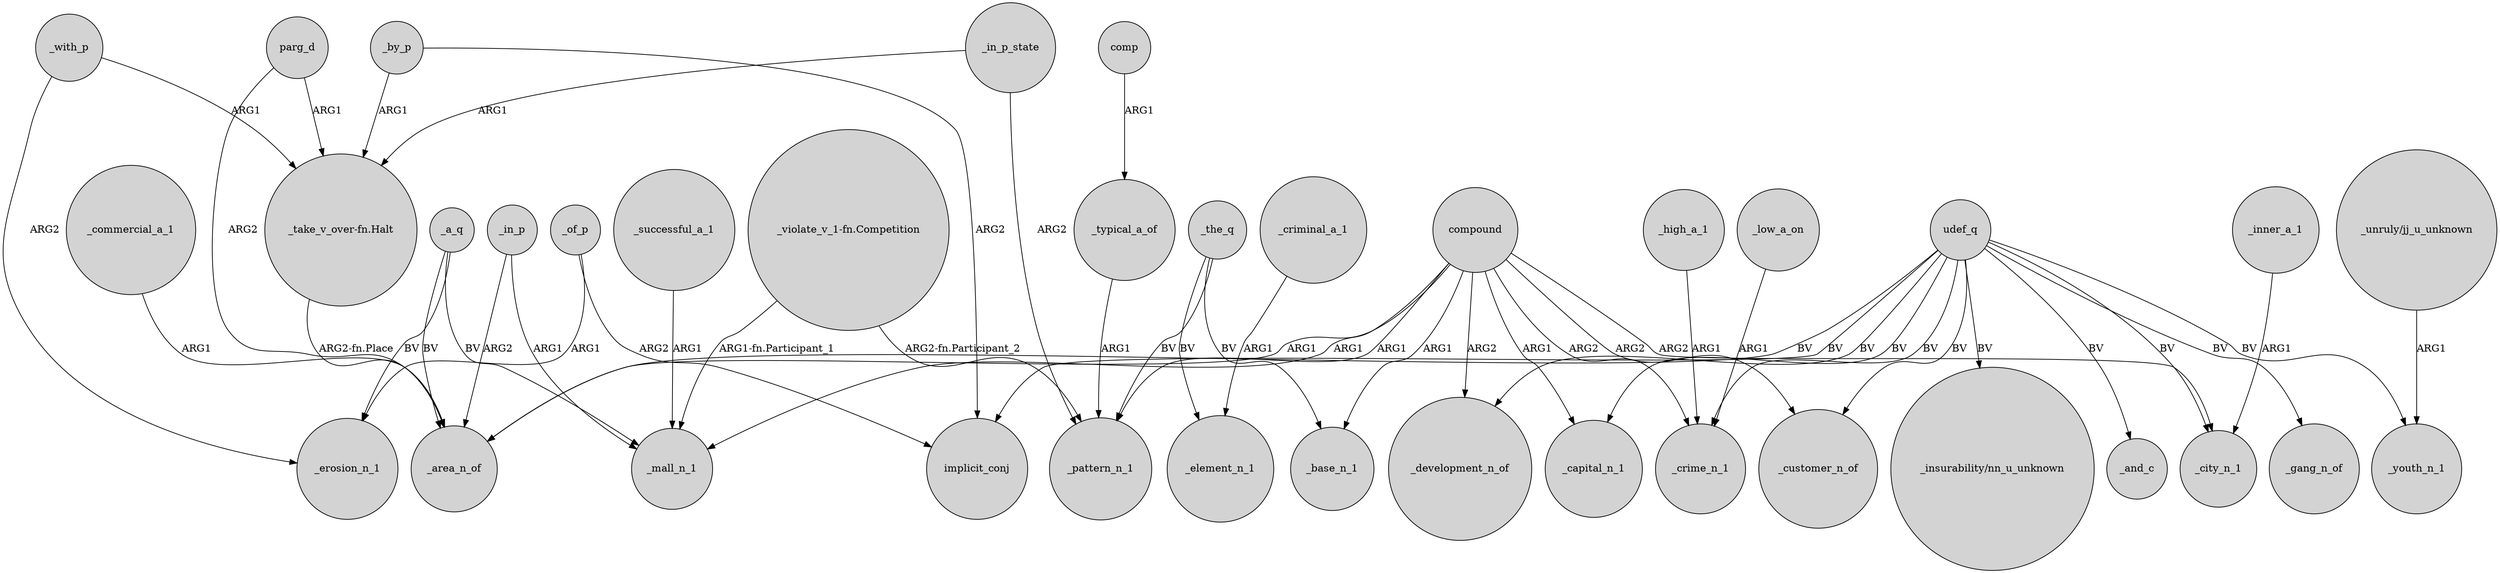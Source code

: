 digraph {
	node [shape=circle style=filled]
	_with_p -> _erosion_n_1 [label=ARG2]
	compound -> _crime_n_1 [label=ARG2]
	_the_q -> _pattern_n_1 [label=BV]
	_a_q -> _erosion_n_1 [label=BV]
	_the_q -> _base_n_1 [label=BV]
	parg_d -> _area_n_of [label=ARG2]
	udef_q -> _area_n_of [label=BV]
	compound -> _mall_n_1 [label=ARG1]
	_successful_a_1 -> _mall_n_1 [label=ARG1]
	_of_p -> implicit_conj [label=ARG2]
	_criminal_a_1 -> _element_n_1 [label=ARG1]
	udef_q -> _crime_n_1 [label=BV]
	_of_p -> _erosion_n_1 [label=ARG1]
	_a_q -> _area_n_of [label=BV]
	udef_q -> _youth_n_1 [label=BV]
	"_take_v_over-fn.Halt" -> _area_n_of [label="ARG2-fn.Place"]
	udef_q -> "_insurability/nn_u_unknown" [label=BV]
	_in_p_state -> _pattern_n_1 [label=ARG2]
	_typical_a_of -> _pattern_n_1 [label=ARG1]
	udef_q -> _and_c [label=BV]
	"_violate_v_1-fn.Competition" -> _mall_n_1 [label="ARG1-fn.Participant_1"]
	_in_p -> _area_n_of [label=ARG2]
	_in_p_state -> "_take_v_over-fn.Halt" [label=ARG1]
	_low_a_on -> _crime_n_1 [label=ARG1]
	compound -> _area_n_of [label=ARG1]
	"_violate_v_1-fn.Competition" -> _pattern_n_1 [label="ARG2-fn.Participant_2"]
	_commercial_a_1 -> _area_n_of [label=ARG1]
	udef_q -> _development_n_of [label=BV]
	udef_q -> _capital_n_1 [label=BV]
	_inner_a_1 -> _city_n_1 [label=ARG1]
	parg_d -> "_take_v_over-fn.Halt" [label=ARG1]
	_a_q -> _mall_n_1 [label=BV]
	_by_p -> implicit_conj [label=ARG2]
	compound -> _capital_n_1 [label=ARG1]
	_by_p -> "_take_v_over-fn.Halt" [label=ARG1]
	udef_q -> _city_n_1 [label=BV]
	compound -> _base_n_1 [label=ARG1]
	_in_p -> _mall_n_1 [label=ARG1]
	udef_q -> _customer_n_of [label=BV]
	_high_a_1 -> _crime_n_1 [label=ARG1]
	compound -> _development_n_of [label=ARG2]
	_with_p -> "_take_v_over-fn.Halt" [label=ARG1]
	compound -> _pattern_n_1 [label=ARG1]
	comp -> _typical_a_of [label=ARG1]
	_the_q -> _element_n_1 [label=BV]
	compound -> _customer_n_of [label=ARG2]
	compound -> _city_n_1 [label=ARG2]
	udef_q -> implicit_conj [label=BV]
	"_unruly/jj_u_unknown" -> _youth_n_1 [label=ARG1]
	udef_q -> _gang_n_of [label=BV]
}
